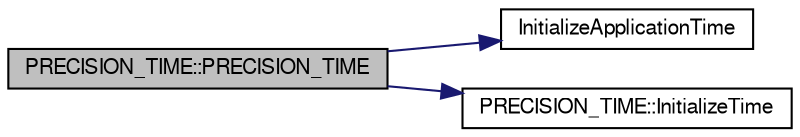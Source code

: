 digraph "PRECISION_TIME::PRECISION_TIME"
{
  bgcolor="transparent";
  edge [fontname="FreeSans",fontsize="10",labelfontname="FreeSans",labelfontsize="10"];
  node [fontname="FreeSans",fontsize="10",shape=record];
  rankdir="LR";
  Node1 [label="PRECISION_TIME::PRECISION_TIME",height=0.2,width=0.4,color="black", fillcolor="grey75", style="filled" fontcolor="black"];
  Node1 -> Node2 [color="midnightblue",fontsize="10",style="solid",fontname="FreeSans"];
  Node2 [label="InitializeApplicationTime",height=0.2,width=0.4,color="black",URL="$PRECISION__TIME_8cpp.html#a4a8f7f3fc472327389552bb63e6c3906"];
  Node1 -> Node3 [color="midnightblue",fontsize="10",style="solid",fontname="FreeSans"];
  Node3 [label="PRECISION_TIME::InitializeTime",height=0.2,width=0.4,color="black",URL="$classPRECISION__TIME.html#a8f1d4a00c01c44c34129bb765a2b2c48"];
}
